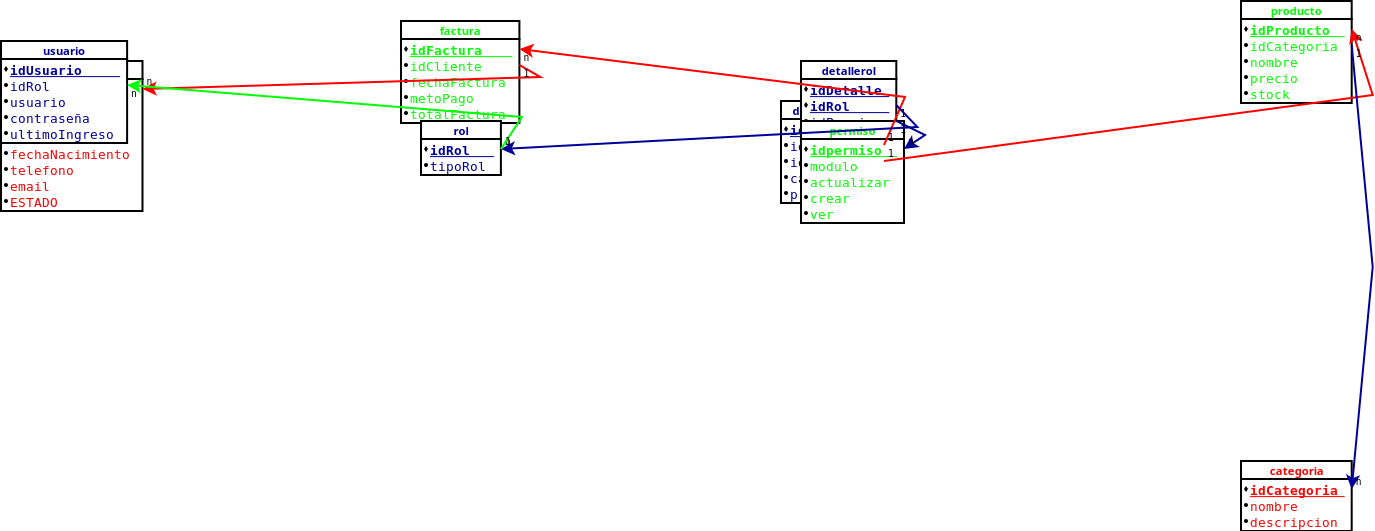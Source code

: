 <?xml version="1.0" encoding="UTF-8"?>
<dia:diagram xmlns:dia="http://www.lysator.liu.se/~alla/dia/">
   <dia:layer name="Background" visible="true" active="true">
      <dia:object type="Database - Table" version="0" id="1"><dia:attribute name="obj_pos">
                <dia:point val="74,25,3"/>
            </dia:attribute>
            <dia:attribute name="obj_bb">
                <dia:rectangle val="74,25,3;9.97,9.2"/>
            </dia:attribute>
            <dia:attribute name="meta">
                <dia:composite type="dict"/>
            </dia:attribute>
            <dia:attribute name="elem_corner">
                <dia:point val="74,25,3"/>
            </dia:attribute>
            <dia:attribute name="elem_width">
                <dia:real val="5.92"/>
            </dia:attribute>
            <dia:attribute name="elem_height">
                <dia:real val="3.5"/>
            </dia:attribute>
            <dia:attribute name="text_colour">
                <dia:color val="#FF0000"/>
            </dia:attribute>
            <dia:attribute name="line_colour">
                <dia:color val="#000000"/>
            </dia:attribute>
            <dia:attribute name="fill_colour">
                <dia:color val="#ffffff"/>
            </dia:attribute>
            <dia:attribute name="line_width">
                <dia:real val="0.1"/>
            </dia:attribute>
            <dia:attribute name="name">
                <dia:string>#categoria#</dia:string>
            </dia:attribute>
            <dia:attribute name="comment">
                <dia:string>##</dia:string>
            </dia:attribute>
            <dia:attribute name="visible_comment">
                <dia:boolean val="false"/>
            </dia:attribute>
            <dia:attribute name="tagging_comment">
                <dia:boolean val="false"/>
            </dia:attribute>
            <dia:attribute name="underline_primary_key">
                <dia:boolean val="true"/>
            </dia:attribute>
            <dia:attribute name="bold_primary_keys">
                <dia:boolean val="true"/>
            </dia:attribute>
            <dia:attribute name="normal_font">
                <dia:font family="monospace" style="0" name="Courier"/>
            </dia:attribute>
            <dia:attribute name="name_font">
                <dia:font family="sans" style="80" name="Helvetica-Bold"/>
            </dia:attribute>
            <dia:attribute name="comment_font">
                <dia:font family="sans" style="0" name="Helvetica"/>
            </dia:attribute>
            <dia:attribute name="normal_font_height">
                <dia:real val="0.8"/>
            </dia:attribute>
            <dia:attribute name="name_font_height">
                <dia:real val="0.7"/>
            </dia:attribute>
            <dia:attribute name="comment_font_height">
                <dia:real val="0.7"/>
            </dia:attribute>         <dia:attribute name="attributes"><dia:composite type="table_attribute">
                    <dia:attribute name="name">
                <dia:string>#idCategoria#</dia:string>
                </dia:attribute>
                <dia:attribute name="type">
                    <dia:string>##</dia:string>
                </dia:attribute>
                    <dia:attribute name="comment">
                <dia:string>##</dia:string>
                </dia:attribute><dia:attribute name="primary_key">
                    <dia:boolean val="true"/>
                </dia:attribute>
                <dia:attribute name="nullable">
                    <dia:boolean val="false"/>
                </dia:attribute>
                <dia:attribute name="unique">
                    <dia:boolean val="true"/>
                </dia:attribute>
                </dia:composite><dia:composite type="table_attribute">
                    <dia:attribute name="name">
                <dia:string>#nombre#</dia:string>
                </dia:attribute>
                <dia:attribute name="type">
                    <dia:string>##</dia:string>
                </dia:attribute>
                    <dia:attribute name="comment">
                <dia:string>##</dia:string>
                </dia:attribute><dia:attribute name="primary_key">
                    <dia:boolean val="false"/>
                </dia:attribute>
                <dia:attribute name="nullable">
                    <dia:boolean val="false"/>
                </dia:attribute>
                <dia:attribute name="unique">
                    <dia:boolean val="false"/>
                </dia:attribute>
                </dia:composite><dia:composite type="table_attribute">
                    <dia:attribute name="name">
                <dia:string>#descripcion#</dia:string>
                </dia:attribute>
                <dia:attribute name="type">
                    <dia:string>##</dia:string>
                </dia:attribute>
                    <dia:attribute name="comment">
                <dia:string>##</dia:string>
                </dia:attribute><dia:attribute name="primary_key">
                    <dia:boolean val="false"/>
                </dia:attribute>
                <dia:attribute name="nullable">
                    <dia:boolean val="false"/>
                </dia:attribute>
                <dia:attribute name="unique">
                    <dia:boolean val="false"/>
                </dia:attribute>
                </dia:composite></dia:attribute>
      </dia:object>
      <dia:object type="Database - Table" version="0" id="2"><dia:attribute name="obj_pos">
                <dia:point val="12,5,3,7"/>
            </dia:attribute>
            <dia:attribute name="obj_bb">
                <dia:rectangle val="12,5,3,7;9.97,9.2"/>
            </dia:attribute>
            <dia:attribute name="meta">
                <dia:composite type="dict"/>
            </dia:attribute>
            <dia:attribute name="elem_corner">
                <dia:point val="12,5,3,7"/>
            </dia:attribute>
            <dia:attribute name="elem_width">
                <dia:real val="5.92"/>
            </dia:attribute>
            <dia:attribute name="elem_height">
                <dia:real val="3.5"/>
            </dia:attribute>
            <dia:attribute name="text_colour">
                <dia:color val="#FF0000"/>
            </dia:attribute>
            <dia:attribute name="line_colour">
                <dia:color val="#000000"/>
            </dia:attribute>
            <dia:attribute name="fill_colour">
                <dia:color val="#ffffff"/>
            </dia:attribute>
            <dia:attribute name="line_width">
                <dia:real val="0.1"/>
            </dia:attribute>
            <dia:attribute name="name">
                <dia:string>#cliente#</dia:string>
            </dia:attribute>
            <dia:attribute name="comment">
                <dia:string>##</dia:string>
            </dia:attribute>
            <dia:attribute name="visible_comment">
                <dia:boolean val="false"/>
            </dia:attribute>
            <dia:attribute name="tagging_comment">
                <dia:boolean val="false"/>
            </dia:attribute>
            <dia:attribute name="underline_primary_key">
                <dia:boolean val="true"/>
            </dia:attribute>
            <dia:attribute name="bold_primary_keys">
                <dia:boolean val="true"/>
            </dia:attribute>
            <dia:attribute name="normal_font">
                <dia:font family="monospace" style="0" name="Courier"/>
            </dia:attribute>
            <dia:attribute name="name_font">
                <dia:font family="sans" style="80" name="Helvetica-Bold"/>
            </dia:attribute>
            <dia:attribute name="comment_font">
                <dia:font family="sans" style="0" name="Helvetica"/>
            </dia:attribute>
            <dia:attribute name="normal_font_height">
                <dia:real val="0.8"/>
            </dia:attribute>
            <dia:attribute name="name_font_height">
                <dia:real val="0.7"/>
            </dia:attribute>
            <dia:attribute name="comment_font_height">
                <dia:real val="0.7"/>
            </dia:attribute>         <dia:attribute name="attributes"><dia:composite type="table_attribute">
                    <dia:attribute name="name">
                <dia:string>#idCliente#</dia:string>
                </dia:attribute>
                <dia:attribute name="type">
                    <dia:string>##</dia:string>
                </dia:attribute>
                    <dia:attribute name="comment">
                <dia:string>##</dia:string>
                </dia:attribute><dia:attribute name="primary_key">
                    <dia:boolean val="false"/>
                </dia:attribute>
                <dia:attribute name="nullable">
                    <dia:boolean val="false"/>
                </dia:attribute>
                <dia:attribute name="unique">
                    <dia:boolean val="false"/>
                </dia:attribute>
                </dia:composite><dia:composite type="table_attribute">
                    <dia:attribute name="name">
                <dia:string>#nombres#</dia:string>
                </dia:attribute>
                <dia:attribute name="type">
                    <dia:string>##</dia:string>
                </dia:attribute>
                    <dia:attribute name="comment">
                <dia:string>##</dia:string>
                </dia:attribute><dia:attribute name="primary_key">
                    <dia:boolean val="false"/>
                </dia:attribute>
                <dia:attribute name="nullable">
                    <dia:boolean val="false"/>
                </dia:attribute>
                <dia:attribute name="unique">
                    <dia:boolean val="false"/>
                </dia:attribute>
                </dia:composite><dia:composite type="table_attribute">
                    <dia:attribute name="name">
                <dia:string>#apellidos#</dia:string>
                </dia:attribute>
                <dia:attribute name="type">
                    <dia:string>##</dia:string>
                </dia:attribute>
                    <dia:attribute name="comment">
                <dia:string>##</dia:string>
                </dia:attribute><dia:attribute name="primary_key">
                    <dia:boolean val="false"/>
                </dia:attribute>
                <dia:attribute name="nullable">
                    <dia:boolean val="false"/>
                </dia:attribute>
                <dia:attribute name="unique">
                    <dia:boolean val="false"/>
                </dia:attribute>
                </dia:composite><dia:composite type="table_attribute">
                    <dia:attribute name="name">
                <dia:string>#direccion#</dia:string>
                </dia:attribute>
                <dia:attribute name="type">
                    <dia:string>##</dia:string>
                </dia:attribute>
                    <dia:attribute name="comment">
                <dia:string>##</dia:string>
                </dia:attribute><dia:attribute name="primary_key">
                    <dia:boolean val="false"/>
                </dia:attribute>
                <dia:attribute name="nullable">
                    <dia:boolean val="false"/>
                </dia:attribute>
                <dia:attribute name="unique">
                    <dia:boolean val="false"/>
                </dia:attribute>
                </dia:composite><dia:composite type="table_attribute">
                    <dia:attribute name="name">
                <dia:string>#fechaNacimiento#</dia:string>
                </dia:attribute>
                <dia:attribute name="type">
                    <dia:string>##</dia:string>
                </dia:attribute>
                    <dia:attribute name="comment">
                <dia:string>##</dia:string>
                </dia:attribute><dia:attribute name="primary_key">
                    <dia:boolean val="false"/>
                </dia:attribute>
                <dia:attribute name="nullable">
                    <dia:boolean val="false"/>
                </dia:attribute>
                <dia:attribute name="unique">
                    <dia:boolean val="false"/>
                </dia:attribute>
                </dia:composite><dia:composite type="table_attribute">
                    <dia:attribute name="name">
                <dia:string>#telefono#</dia:string>
                </dia:attribute>
                <dia:attribute name="type">
                    <dia:string>##</dia:string>
                </dia:attribute>
                    <dia:attribute name="comment">
                <dia:string>##</dia:string>
                </dia:attribute><dia:attribute name="primary_key">
                    <dia:boolean val="false"/>
                </dia:attribute>
                <dia:attribute name="nullable">
                    <dia:boolean val="false"/>
                </dia:attribute>
                <dia:attribute name="unique">
                    <dia:boolean val="false"/>
                </dia:attribute>
                </dia:composite><dia:composite type="table_attribute">
                    <dia:attribute name="name">
                <dia:string>#email#</dia:string>
                </dia:attribute>
                <dia:attribute name="type">
                    <dia:string>##</dia:string>
                </dia:attribute>
                    <dia:attribute name="comment">
                <dia:string>##</dia:string>
                </dia:attribute><dia:attribute name="primary_key">
                    <dia:boolean val="false"/>
                </dia:attribute>
                <dia:attribute name="nullable">
                    <dia:boolean val="false"/>
                </dia:attribute>
                <dia:attribute name="unique">
                    <dia:boolean val="false"/>
                </dia:attribute>
                </dia:composite><dia:composite type="table_attribute">
                    <dia:attribute name="name">
                <dia:string>#ESTADO#</dia:string>
                </dia:attribute>
                <dia:attribute name="type">
                    <dia:string>##</dia:string>
                </dia:attribute>
                    <dia:attribute name="comment">
                <dia:string>##</dia:string>
                </dia:attribute><dia:attribute name="primary_key">
                    <dia:boolean val="false"/>
                </dia:attribute>
                <dia:attribute name="nullable">
                    <dia:boolean val="false"/>
                </dia:attribute>
                <dia:attribute name="unique">
                    <dia:boolean val="false"/>
                </dia:attribute>
                </dia:composite></dia:attribute>
      </dia:object>
      <dia:object type="Database - Table" version="0" id="3"><dia:attribute name="obj_pos">
                <dia:point val="51,7,4,2"/>
            </dia:attribute>
            <dia:attribute name="obj_bb">
                <dia:rectangle val="51,7,4,2;9.97,9.2"/>
            </dia:attribute>
            <dia:attribute name="meta">
                <dia:composite type="dict"/>
            </dia:attribute>
            <dia:attribute name="elem_corner">
                <dia:point val="51,7,4,2"/>
            </dia:attribute>
            <dia:attribute name="elem_width">
                <dia:real val="5.92"/>
            </dia:attribute>
            <dia:attribute name="elem_height">
                <dia:real val="3.5"/>
            </dia:attribute>
            <dia:attribute name="text_colour">
                <dia:color val="#000099"/>
            </dia:attribute>
            <dia:attribute name="line_colour">
                <dia:color val="#000000"/>
            </dia:attribute>
            <dia:attribute name="fill_colour">
                <dia:color val="#ffffff"/>
            </dia:attribute>
            <dia:attribute name="line_width">
                <dia:real val="0.1"/>
            </dia:attribute>
            <dia:attribute name="name">
                <dia:string>#detallefactura#</dia:string>
            </dia:attribute>
            <dia:attribute name="comment">
                <dia:string>##</dia:string>
            </dia:attribute>
            <dia:attribute name="visible_comment">
                <dia:boolean val="false"/>
            </dia:attribute>
            <dia:attribute name="tagging_comment">
                <dia:boolean val="false"/>
            </dia:attribute>
            <dia:attribute name="underline_primary_key">
                <dia:boolean val="true"/>
            </dia:attribute>
            <dia:attribute name="bold_primary_keys">
                <dia:boolean val="true"/>
            </dia:attribute>
            <dia:attribute name="normal_font">
                <dia:font family="monospace" style="0" name="Courier"/>
            </dia:attribute>
            <dia:attribute name="name_font">
                <dia:font family="sans" style="80" name="Helvetica-Bold"/>
            </dia:attribute>
            <dia:attribute name="comment_font">
                <dia:font family="sans" style="0" name="Helvetica"/>
            </dia:attribute>
            <dia:attribute name="normal_font_height">
                <dia:real val="0.8"/>
            </dia:attribute>
            <dia:attribute name="name_font_height">
                <dia:real val="0.7"/>
            </dia:attribute>
            <dia:attribute name="comment_font_height">
                <dia:real val="0.7"/>
            </dia:attribute>         <dia:attribute name="attributes"><dia:composite type="table_attribute">
                    <dia:attribute name="name">
                <dia:string>#idDetalle#</dia:string>
                </dia:attribute>
                <dia:attribute name="type">
                    <dia:string>##</dia:string>
                </dia:attribute>
                    <dia:attribute name="comment">
                <dia:string>##</dia:string>
                </dia:attribute><dia:attribute name="primary_key">
                    <dia:boolean val="true"/>
                </dia:attribute>
                <dia:attribute name="nullable">
                    <dia:boolean val="false"/>
                </dia:attribute>
                <dia:attribute name="unique">
                    <dia:boolean val="true"/>
                </dia:attribute>
                </dia:composite><dia:composite type="table_attribute">
                    <dia:attribute name="name">
                <dia:string>#idFactura#</dia:string>
                </dia:attribute>
                <dia:attribute name="type">
                    <dia:string>##</dia:string>
                </dia:attribute>
                    <dia:attribute name="comment">
                <dia:string>##</dia:string>
                </dia:attribute><dia:attribute name="primary_key">
                    <dia:boolean val="false"/>
                </dia:attribute>
                <dia:attribute name="nullable">
                    <dia:boolean val="false"/>
                </dia:attribute>
                <dia:attribute name="unique">
                    <dia:boolean val="false"/>
                </dia:attribute>
                </dia:composite><dia:composite type="table_attribute">
                    <dia:attribute name="name">
                <dia:string>#idProducto#</dia:string>
                </dia:attribute>
                <dia:attribute name="type">
                    <dia:string>##</dia:string>
                </dia:attribute>
                    <dia:attribute name="comment">
                <dia:string>##</dia:string>
                </dia:attribute><dia:attribute name="primary_key">
                    <dia:boolean val="false"/>
                </dia:attribute>
                <dia:attribute name="nullable">
                    <dia:boolean val="false"/>
                </dia:attribute>
                <dia:attribute name="unique">
                    <dia:boolean val="false"/>
                </dia:attribute>
                </dia:composite><dia:composite type="table_attribute">
                    <dia:attribute name="name">
                <dia:string>#cantidad#</dia:string>
                </dia:attribute>
                <dia:attribute name="type">
                    <dia:string>##</dia:string>
                </dia:attribute>
                    <dia:attribute name="comment">
                <dia:string>##</dia:string>
                </dia:attribute><dia:attribute name="primary_key">
                    <dia:boolean val="false"/>
                </dia:attribute>
                <dia:attribute name="nullable">
                    <dia:boolean val="false"/>
                </dia:attribute>
                <dia:attribute name="unique">
                    <dia:boolean val="false"/>
                </dia:attribute>
                </dia:composite><dia:composite type="table_attribute">
                    <dia:attribute name="name">
                <dia:string>#precio#</dia:string>
                </dia:attribute>
                <dia:attribute name="type">
                    <dia:string>##</dia:string>
                </dia:attribute>
                    <dia:attribute name="comment">
                <dia:string>##</dia:string>
                </dia:attribute><dia:attribute name="primary_key">
                    <dia:boolean val="false"/>
                </dia:attribute>
                <dia:attribute name="nullable">
                    <dia:boolean val="false"/>
                </dia:attribute>
                <dia:attribute name="unique">
                    <dia:boolean val="false"/>
                </dia:attribute>
                </dia:composite></dia:attribute>
      </dia:object>
      <dia:object type="Database - Table" version="0" id="4"><dia:attribute name="obj_pos">
                <dia:point val="52,5,37,1"/>
            </dia:attribute>
            <dia:attribute name="obj_bb">
                <dia:rectangle val="52,5,37,1;9.97,9.2"/>
            </dia:attribute>
            <dia:attribute name="meta">
                <dia:composite type="dict"/>
            </dia:attribute>
            <dia:attribute name="elem_corner">
                <dia:point val="52,5,37,1"/>
            </dia:attribute>
            <dia:attribute name="elem_width">
                <dia:real val="5.92"/>
            </dia:attribute>
            <dia:attribute name="elem_height">
                <dia:real val="3.5"/>
            </dia:attribute>
            <dia:attribute name="text_colour">
                <dia:color val="#000099"/>
            </dia:attribute>
            <dia:attribute name="line_colour">
                <dia:color val="#000000"/>
            </dia:attribute>
            <dia:attribute name="fill_colour">
                <dia:color val="#ffffff"/>
            </dia:attribute>
            <dia:attribute name="line_width">
                <dia:real val="0.1"/>
            </dia:attribute>
            <dia:attribute name="name">
                <dia:string>#detallerol#</dia:string>
            </dia:attribute>
            <dia:attribute name="comment">
                <dia:string>##</dia:string>
            </dia:attribute>
            <dia:attribute name="visible_comment">
                <dia:boolean val="false"/>
            </dia:attribute>
            <dia:attribute name="tagging_comment">
                <dia:boolean val="false"/>
            </dia:attribute>
            <dia:attribute name="underline_primary_key">
                <dia:boolean val="true"/>
            </dia:attribute>
            <dia:attribute name="bold_primary_keys">
                <dia:boolean val="true"/>
            </dia:attribute>
            <dia:attribute name="normal_font">
                <dia:font family="monospace" style="0" name="Courier"/>
            </dia:attribute>
            <dia:attribute name="name_font">
                <dia:font family="sans" style="80" name="Helvetica-Bold"/>
            </dia:attribute>
            <dia:attribute name="comment_font">
                <dia:font family="sans" style="0" name="Helvetica"/>
            </dia:attribute>
            <dia:attribute name="normal_font_height">
                <dia:real val="0.8"/>
            </dia:attribute>
            <dia:attribute name="name_font_height">
                <dia:real val="0.7"/>
            </dia:attribute>
            <dia:attribute name="comment_font_height">
                <dia:real val="0.7"/>
            </dia:attribute>         <dia:attribute name="attributes"><dia:composite type="table_attribute">
                    <dia:attribute name="name">
                <dia:string>#idDetalle#</dia:string>
                </dia:attribute>
                <dia:attribute name="type">
                    <dia:string>##</dia:string>
                </dia:attribute>
                    <dia:attribute name="comment">
                <dia:string>##</dia:string>
                </dia:attribute><dia:attribute name="primary_key">
                    <dia:boolean val="true"/>
                </dia:attribute>
                <dia:attribute name="nullable">
                    <dia:boolean val="false"/>
                </dia:attribute>
                <dia:attribute name="unique">
                    <dia:boolean val="true"/>
                </dia:attribute>
                </dia:composite><dia:composite type="table_attribute">
                    <dia:attribute name="name">
                <dia:string>#idRol#</dia:string>
                </dia:attribute>
                <dia:attribute name="type">
                    <dia:string>##</dia:string>
                </dia:attribute>
                    <dia:attribute name="comment">
                <dia:string>##</dia:string>
                </dia:attribute><dia:attribute name="primary_key">
                    <dia:boolean val="true"/>
                </dia:attribute>
                <dia:attribute name="nullable">
                    <dia:boolean val="false"/>
                </dia:attribute>
                <dia:attribute name="unique">
                    <dia:boolean val="true"/>
                </dia:attribute>
                </dia:composite><dia:composite type="table_attribute">
                    <dia:attribute name="name">
                <dia:string>#idPermiso#</dia:string>
                </dia:attribute>
                <dia:attribute name="type">
                    <dia:string>##</dia:string>
                </dia:attribute>
                    <dia:attribute name="comment">
                <dia:string>##</dia:string>
                </dia:attribute><dia:attribute name="primary_key">
                    <dia:boolean val="false"/>
                </dia:attribute>
                <dia:attribute name="nullable">
                    <dia:boolean val="false"/>
                </dia:attribute>
                <dia:attribute name="unique">
                    <dia:boolean val="false"/>
                </dia:attribute>
                </dia:composite></dia:attribute>
      </dia:object>
      <dia:object type="Database - Table" version="0" id="5"><dia:attribute name="obj_pos">
                <dia:point val="32,3,4,1"/>
            </dia:attribute>
            <dia:attribute name="obj_bb">
                <dia:rectangle val="32,3,4,1;9.97,9.2"/>
            </dia:attribute>
            <dia:attribute name="meta">
                <dia:composite type="dict"/>
            </dia:attribute>
            <dia:attribute name="elem_corner">
                <dia:point val="32,3,4,1"/>
            </dia:attribute>
            <dia:attribute name="elem_width">
                <dia:real val="5.92"/>
            </dia:attribute>
            <dia:attribute name="elem_height">
                <dia:real val="3.5"/>
            </dia:attribute>
            <dia:attribute name="text_colour">
                <dia:color val="#00FF00"/>
            </dia:attribute>
            <dia:attribute name="line_colour">
                <dia:color val="#000000"/>
            </dia:attribute>
            <dia:attribute name="fill_colour">
                <dia:color val="#ffffff"/>
            </dia:attribute>
            <dia:attribute name="line_width">
                <dia:real val="0.1"/>
            </dia:attribute>
            <dia:attribute name="name">
                <dia:string>#factura#</dia:string>
            </dia:attribute>
            <dia:attribute name="comment">
                <dia:string>##</dia:string>
            </dia:attribute>
            <dia:attribute name="visible_comment">
                <dia:boolean val="false"/>
            </dia:attribute>
            <dia:attribute name="tagging_comment">
                <dia:boolean val="false"/>
            </dia:attribute>
            <dia:attribute name="underline_primary_key">
                <dia:boolean val="true"/>
            </dia:attribute>
            <dia:attribute name="bold_primary_keys">
                <dia:boolean val="true"/>
            </dia:attribute>
            <dia:attribute name="normal_font">
                <dia:font family="monospace" style="0" name="Courier"/>
            </dia:attribute>
            <dia:attribute name="name_font">
                <dia:font family="sans" style="80" name="Helvetica-Bold"/>
            </dia:attribute>
            <dia:attribute name="comment_font">
                <dia:font family="sans" style="0" name="Helvetica"/>
            </dia:attribute>
            <dia:attribute name="normal_font_height">
                <dia:real val="0.8"/>
            </dia:attribute>
            <dia:attribute name="name_font_height">
                <dia:real val="0.7"/>
            </dia:attribute>
            <dia:attribute name="comment_font_height">
                <dia:real val="0.7"/>
            </dia:attribute>         <dia:attribute name="attributes"><dia:composite type="table_attribute">
                    <dia:attribute name="name">
                <dia:string>#idFactura#</dia:string>
                </dia:attribute>
                <dia:attribute name="type">
                    <dia:string>##</dia:string>
                </dia:attribute>
                    <dia:attribute name="comment">
                <dia:string>##</dia:string>
                </dia:attribute><dia:attribute name="primary_key">
                    <dia:boolean val="true"/>
                </dia:attribute>
                <dia:attribute name="nullable">
                    <dia:boolean val="false"/>
                </dia:attribute>
                <dia:attribute name="unique">
                    <dia:boolean val="true"/>
                </dia:attribute>
                </dia:composite><dia:composite type="table_attribute">
                    <dia:attribute name="name">
                <dia:string>#idCliente#</dia:string>
                </dia:attribute>
                <dia:attribute name="type">
                    <dia:string>##</dia:string>
                </dia:attribute>
                    <dia:attribute name="comment">
                <dia:string>##</dia:string>
                </dia:attribute><dia:attribute name="primary_key">
                    <dia:boolean val="false"/>
                </dia:attribute>
                <dia:attribute name="nullable">
                    <dia:boolean val="false"/>
                </dia:attribute>
                <dia:attribute name="unique">
                    <dia:boolean val="false"/>
                </dia:attribute>
                </dia:composite><dia:composite type="table_attribute">
                    <dia:attribute name="name">
                <dia:string>#fechaFactura#</dia:string>
                </dia:attribute>
                <dia:attribute name="type">
                    <dia:string>##</dia:string>
                </dia:attribute>
                    <dia:attribute name="comment">
                <dia:string>##</dia:string>
                </dia:attribute><dia:attribute name="primary_key">
                    <dia:boolean val="false"/>
                </dia:attribute>
                <dia:attribute name="nullable">
                    <dia:boolean val="false"/>
                </dia:attribute>
                <dia:attribute name="unique">
                    <dia:boolean val="false"/>
                </dia:attribute>
                </dia:composite><dia:composite type="table_attribute">
                    <dia:attribute name="name">
                <dia:string>#metoPago#</dia:string>
                </dia:attribute>
                <dia:attribute name="type">
                    <dia:string>##</dia:string>
                </dia:attribute>
                    <dia:attribute name="comment">
                <dia:string>##</dia:string>
                </dia:attribute><dia:attribute name="primary_key">
                    <dia:boolean val="false"/>
                </dia:attribute>
                <dia:attribute name="nullable">
                    <dia:boolean val="false"/>
                </dia:attribute>
                <dia:attribute name="unique">
                    <dia:boolean val="false"/>
                </dia:attribute>
                </dia:composite><dia:composite type="table_attribute">
                    <dia:attribute name="name">
                <dia:string>#totalFactura#</dia:string>
                </dia:attribute>
                <dia:attribute name="type">
                    <dia:string>##</dia:string>
                </dia:attribute>
                    <dia:attribute name="comment">
                <dia:string>##</dia:string>
                </dia:attribute><dia:attribute name="primary_key">
                    <dia:boolean val="false"/>
                </dia:attribute>
                <dia:attribute name="nullable">
                    <dia:boolean val="false"/>
                </dia:attribute>
                <dia:attribute name="unique">
                    <dia:boolean val="false"/>
                </dia:attribute>
                </dia:composite></dia:attribute>
      </dia:object>
      <dia:object type="Database - Table" version="0" id="6"><dia:attribute name="obj_pos">
                <dia:point val="52,8,51,2"/>
            </dia:attribute>
            <dia:attribute name="obj_bb">
                <dia:rectangle val="52,8,51,2;9.97,9.2"/>
            </dia:attribute>
            <dia:attribute name="meta">
                <dia:composite type="dict"/>
            </dia:attribute>
            <dia:attribute name="elem_corner">
                <dia:point val="52,8,51,2"/>
            </dia:attribute>
            <dia:attribute name="elem_width">
                <dia:real val="5.92"/>
            </dia:attribute>
            <dia:attribute name="elem_height">
                <dia:real val="3.5"/>
            </dia:attribute>
            <dia:attribute name="text_colour">
                <dia:color val="#00FF00"/>
            </dia:attribute>
            <dia:attribute name="line_colour">
                <dia:color val="#000000"/>
            </dia:attribute>
            <dia:attribute name="fill_colour">
                <dia:color val="#ffffff"/>
            </dia:attribute>
            <dia:attribute name="line_width">
                <dia:real val="0.1"/>
            </dia:attribute>
            <dia:attribute name="name">
                <dia:string>#permiso#</dia:string>
            </dia:attribute>
            <dia:attribute name="comment">
                <dia:string>##</dia:string>
            </dia:attribute>
            <dia:attribute name="visible_comment">
                <dia:boolean val="false"/>
            </dia:attribute>
            <dia:attribute name="tagging_comment">
                <dia:boolean val="false"/>
            </dia:attribute>
            <dia:attribute name="underline_primary_key">
                <dia:boolean val="true"/>
            </dia:attribute>
            <dia:attribute name="bold_primary_keys">
                <dia:boolean val="true"/>
            </dia:attribute>
            <dia:attribute name="normal_font">
                <dia:font family="monospace" style="0" name="Courier"/>
            </dia:attribute>
            <dia:attribute name="name_font">
                <dia:font family="sans" style="80" name="Helvetica-Bold"/>
            </dia:attribute>
            <dia:attribute name="comment_font">
                <dia:font family="sans" style="0" name="Helvetica"/>
            </dia:attribute>
            <dia:attribute name="normal_font_height">
                <dia:real val="0.8"/>
            </dia:attribute>
            <dia:attribute name="name_font_height">
                <dia:real val="0.7"/>
            </dia:attribute>
            <dia:attribute name="comment_font_height">
                <dia:real val="0.7"/>
            </dia:attribute>         <dia:attribute name="attributes"><dia:composite type="table_attribute">
                    <dia:attribute name="name">
                <dia:string>#idpermiso#</dia:string>
                </dia:attribute>
                <dia:attribute name="type">
                    <dia:string>##</dia:string>
                </dia:attribute>
                    <dia:attribute name="comment">
                <dia:string>##</dia:string>
                </dia:attribute><dia:attribute name="primary_key">
                    <dia:boolean val="true"/>
                </dia:attribute>
                <dia:attribute name="nullable">
                    <dia:boolean val="false"/>
                </dia:attribute>
                <dia:attribute name="unique">
                    <dia:boolean val="true"/>
                </dia:attribute>
                </dia:composite><dia:composite type="table_attribute">
                    <dia:attribute name="name">
                <dia:string>#modulo#</dia:string>
                </dia:attribute>
                <dia:attribute name="type">
                    <dia:string>##</dia:string>
                </dia:attribute>
                    <dia:attribute name="comment">
                <dia:string>##</dia:string>
                </dia:attribute><dia:attribute name="primary_key">
                    <dia:boolean val="false"/>
                </dia:attribute>
                <dia:attribute name="nullable">
                    <dia:boolean val="false"/>
                </dia:attribute>
                <dia:attribute name="unique">
                    <dia:boolean val="false"/>
                </dia:attribute>
                </dia:composite><dia:composite type="table_attribute">
                    <dia:attribute name="name">
                <dia:string>#actualizar#</dia:string>
                </dia:attribute>
                <dia:attribute name="type">
                    <dia:string>##</dia:string>
                </dia:attribute>
                    <dia:attribute name="comment">
                <dia:string>##</dia:string>
                </dia:attribute><dia:attribute name="primary_key">
                    <dia:boolean val="false"/>
                </dia:attribute>
                <dia:attribute name="nullable">
                    <dia:boolean val="false"/>
                </dia:attribute>
                <dia:attribute name="unique">
                    <dia:boolean val="false"/>
                </dia:attribute>
                </dia:composite><dia:composite type="table_attribute">
                    <dia:attribute name="name">
                <dia:string>#crear#</dia:string>
                </dia:attribute>
                <dia:attribute name="type">
                    <dia:string>##</dia:string>
                </dia:attribute>
                    <dia:attribute name="comment">
                <dia:string>##</dia:string>
                </dia:attribute><dia:attribute name="primary_key">
                    <dia:boolean val="false"/>
                </dia:attribute>
                <dia:attribute name="nullable">
                    <dia:boolean val="false"/>
                </dia:attribute>
                <dia:attribute name="unique">
                    <dia:boolean val="false"/>
                </dia:attribute>
                </dia:composite><dia:composite type="table_attribute">
                    <dia:attribute name="name">
                <dia:string>#ver#</dia:string>
                </dia:attribute>
                <dia:attribute name="type">
                    <dia:string>##</dia:string>
                </dia:attribute>
                    <dia:attribute name="comment">
                <dia:string>##</dia:string>
                </dia:attribute><dia:attribute name="primary_key">
                    <dia:boolean val="false"/>
                </dia:attribute>
                <dia:attribute name="nullable">
                    <dia:boolean val="false"/>
                </dia:attribute>
                <dia:attribute name="unique">
                    <dia:boolean val="false"/>
                </dia:attribute>
                </dia:composite></dia:attribute>
      </dia:object>
      <dia:object type="Database - Table" version="0" id="7"><dia:attribute name="obj_pos">
                <dia:point val="74,2,4,3"/>
            </dia:attribute>
            <dia:attribute name="obj_bb">
                <dia:rectangle val="74,2,4,3;9.97,9.2"/>
            </dia:attribute>
            <dia:attribute name="meta">
                <dia:composite type="dict"/>
            </dia:attribute>
            <dia:attribute name="elem_corner">
                <dia:point val="74,2,4,3"/>
            </dia:attribute>
            <dia:attribute name="elem_width">
                <dia:real val="5.92"/>
            </dia:attribute>
            <dia:attribute name="elem_height">
                <dia:real val="3.5"/>
            </dia:attribute>
            <dia:attribute name="text_colour">
                <dia:color val="#00FF00"/>
            </dia:attribute>
            <dia:attribute name="line_colour">
                <dia:color val="#000000"/>
            </dia:attribute>
            <dia:attribute name="fill_colour">
                <dia:color val="#ffffff"/>
            </dia:attribute>
            <dia:attribute name="line_width">
                <dia:real val="0.1"/>
            </dia:attribute>
            <dia:attribute name="name">
                <dia:string>#producto#</dia:string>
            </dia:attribute>
            <dia:attribute name="comment">
                <dia:string>##</dia:string>
            </dia:attribute>
            <dia:attribute name="visible_comment">
                <dia:boolean val="false"/>
            </dia:attribute>
            <dia:attribute name="tagging_comment">
                <dia:boolean val="false"/>
            </dia:attribute>
            <dia:attribute name="underline_primary_key">
                <dia:boolean val="true"/>
            </dia:attribute>
            <dia:attribute name="bold_primary_keys">
                <dia:boolean val="true"/>
            </dia:attribute>
            <dia:attribute name="normal_font">
                <dia:font family="monospace" style="0" name="Courier"/>
            </dia:attribute>
            <dia:attribute name="name_font">
                <dia:font family="sans" style="80" name="Helvetica-Bold"/>
            </dia:attribute>
            <dia:attribute name="comment_font">
                <dia:font family="sans" style="0" name="Helvetica"/>
            </dia:attribute>
            <dia:attribute name="normal_font_height">
                <dia:real val="0.8"/>
            </dia:attribute>
            <dia:attribute name="name_font_height">
                <dia:real val="0.7"/>
            </dia:attribute>
            <dia:attribute name="comment_font_height">
                <dia:real val="0.7"/>
            </dia:attribute>         <dia:attribute name="attributes"><dia:composite type="table_attribute">
                    <dia:attribute name="name">
                <dia:string>#idProducto#</dia:string>
                </dia:attribute>
                <dia:attribute name="type">
                    <dia:string>##</dia:string>
                </dia:attribute>
                    <dia:attribute name="comment">
                <dia:string>##</dia:string>
                </dia:attribute><dia:attribute name="primary_key">
                    <dia:boolean val="true"/>
                </dia:attribute>
                <dia:attribute name="nullable">
                    <dia:boolean val="false"/>
                </dia:attribute>
                <dia:attribute name="unique">
                    <dia:boolean val="true"/>
                </dia:attribute>
                </dia:composite><dia:composite type="table_attribute">
                    <dia:attribute name="name">
                <dia:string>#idCategoria#</dia:string>
                </dia:attribute>
                <dia:attribute name="type">
                    <dia:string>##</dia:string>
                </dia:attribute>
                    <dia:attribute name="comment">
                <dia:string>##</dia:string>
                </dia:attribute><dia:attribute name="primary_key">
                    <dia:boolean val="false"/>
                </dia:attribute>
                <dia:attribute name="nullable">
                    <dia:boolean val="false"/>
                </dia:attribute>
                <dia:attribute name="unique">
                    <dia:boolean val="false"/>
                </dia:attribute>
                </dia:composite><dia:composite type="table_attribute">
                    <dia:attribute name="name">
                <dia:string>#nombre#</dia:string>
                </dia:attribute>
                <dia:attribute name="type">
                    <dia:string>##</dia:string>
                </dia:attribute>
                    <dia:attribute name="comment">
                <dia:string>##</dia:string>
                </dia:attribute><dia:attribute name="primary_key">
                    <dia:boolean val="false"/>
                </dia:attribute>
                <dia:attribute name="nullable">
                    <dia:boolean val="false"/>
                </dia:attribute>
                <dia:attribute name="unique">
                    <dia:boolean val="false"/>
                </dia:attribute>
                </dia:composite><dia:composite type="table_attribute">
                    <dia:attribute name="name">
                <dia:string>#precio#</dia:string>
                </dia:attribute>
                <dia:attribute name="type">
                    <dia:string>##</dia:string>
                </dia:attribute>
                    <dia:attribute name="comment">
                <dia:string>##</dia:string>
                </dia:attribute><dia:attribute name="primary_key">
                    <dia:boolean val="false"/>
                </dia:attribute>
                <dia:attribute name="nullable">
                    <dia:boolean val="false"/>
                </dia:attribute>
                <dia:attribute name="unique">
                    <dia:boolean val="false"/>
                </dia:attribute>
                </dia:composite><dia:composite type="table_attribute">
                    <dia:attribute name="name">
                <dia:string>#stock#</dia:string>
                </dia:attribute>
                <dia:attribute name="type">
                    <dia:string>##</dia:string>
                </dia:attribute>
                    <dia:attribute name="comment">
                <dia:string>##</dia:string>
                </dia:attribute><dia:attribute name="primary_key">
                    <dia:boolean val="false"/>
                </dia:attribute>
                <dia:attribute name="nullable">
                    <dia:boolean val="false"/>
                </dia:attribute>
                <dia:attribute name="unique">
                    <dia:boolean val="false"/>
                </dia:attribute>
                </dia:composite></dia:attribute>
      </dia:object>
      <dia:object type="Database - Table" version="0" id="8"><dia:attribute name="obj_pos">
                <dia:point val="33,8,37,2"/>
            </dia:attribute>
            <dia:attribute name="obj_bb">
                <dia:rectangle val="33,8,37,2;9.97,9.2"/>
            </dia:attribute>
            <dia:attribute name="meta">
                <dia:composite type="dict"/>
            </dia:attribute>
            <dia:attribute name="elem_corner">
                <dia:point val="33,8,37,2"/>
            </dia:attribute>
            <dia:attribute name="elem_width">
                <dia:real val="5.92"/>
            </dia:attribute>
            <dia:attribute name="elem_height">
                <dia:real val="3.5"/>
            </dia:attribute>
            <dia:attribute name="text_colour">
                <dia:color val="#000099"/>
            </dia:attribute>
            <dia:attribute name="line_colour">
                <dia:color val="#000000"/>
            </dia:attribute>
            <dia:attribute name="fill_colour">
                <dia:color val="#ffffff"/>
            </dia:attribute>
            <dia:attribute name="line_width">
                <dia:real val="0.1"/>
            </dia:attribute>
            <dia:attribute name="name">
                <dia:string>#rol#</dia:string>
            </dia:attribute>
            <dia:attribute name="comment">
                <dia:string>##</dia:string>
            </dia:attribute>
            <dia:attribute name="visible_comment">
                <dia:boolean val="false"/>
            </dia:attribute>
            <dia:attribute name="tagging_comment">
                <dia:boolean val="false"/>
            </dia:attribute>
            <dia:attribute name="underline_primary_key">
                <dia:boolean val="true"/>
            </dia:attribute>
            <dia:attribute name="bold_primary_keys">
                <dia:boolean val="true"/>
            </dia:attribute>
            <dia:attribute name="normal_font">
                <dia:font family="monospace" style="0" name="Courier"/>
            </dia:attribute>
            <dia:attribute name="name_font">
                <dia:font family="sans" style="80" name="Helvetica-Bold"/>
            </dia:attribute>
            <dia:attribute name="comment_font">
                <dia:font family="sans" style="0" name="Helvetica"/>
            </dia:attribute>
            <dia:attribute name="normal_font_height">
                <dia:real val="0.8"/>
            </dia:attribute>
            <dia:attribute name="name_font_height">
                <dia:real val="0.7"/>
            </dia:attribute>
            <dia:attribute name="comment_font_height">
                <dia:real val="0.7"/>
            </dia:attribute>         <dia:attribute name="attributes"><dia:composite type="table_attribute">
                    <dia:attribute name="name">
                <dia:string>#idRol#</dia:string>
                </dia:attribute>
                <dia:attribute name="type">
                    <dia:string>##</dia:string>
                </dia:attribute>
                    <dia:attribute name="comment">
                <dia:string>##</dia:string>
                </dia:attribute><dia:attribute name="primary_key">
                    <dia:boolean val="true"/>
                </dia:attribute>
                <dia:attribute name="nullable">
                    <dia:boolean val="false"/>
                </dia:attribute>
                <dia:attribute name="unique">
                    <dia:boolean val="true"/>
                </dia:attribute>
                </dia:composite><dia:composite type="table_attribute">
                    <dia:attribute name="name">
                <dia:string>#tipoRol#</dia:string>
                </dia:attribute>
                <dia:attribute name="type">
                    <dia:string>##</dia:string>
                </dia:attribute>
                    <dia:attribute name="comment">
                <dia:string>##</dia:string>
                </dia:attribute><dia:attribute name="primary_key">
                    <dia:boolean val="false"/>
                </dia:attribute>
                <dia:attribute name="nullable">
                    <dia:boolean val="false"/>
                </dia:attribute>
                <dia:attribute name="unique">
                    <dia:boolean val="false"/>
                </dia:attribute>
                </dia:composite></dia:attribute>
      </dia:object>
      <dia:object type="Database - Table" version="0" id="9"><dia:attribute name="obj_pos">
                <dia:point val="12,4,36,7"/>
            </dia:attribute>
            <dia:attribute name="obj_bb">
                <dia:rectangle val="12,4,36,7;9.97,9.2"/>
            </dia:attribute>
            <dia:attribute name="meta">
                <dia:composite type="dict"/>
            </dia:attribute>
            <dia:attribute name="elem_corner">
                <dia:point val="12,4,36,7"/>
            </dia:attribute>
            <dia:attribute name="elem_width">
                <dia:real val="5.92"/>
            </dia:attribute>
            <dia:attribute name="elem_height">
                <dia:real val="3.5"/>
            </dia:attribute>
            <dia:attribute name="text_colour">
                <dia:color val="#000099"/>
            </dia:attribute>
            <dia:attribute name="line_colour">
                <dia:color val="#000000"/>
            </dia:attribute>
            <dia:attribute name="fill_colour">
                <dia:color val="#ffffff"/>
            </dia:attribute>
            <dia:attribute name="line_width">
                <dia:real val="0.1"/>
            </dia:attribute>
            <dia:attribute name="name">
                <dia:string>#usuario#</dia:string>
            </dia:attribute>
            <dia:attribute name="comment">
                <dia:string>##</dia:string>
            </dia:attribute>
            <dia:attribute name="visible_comment">
                <dia:boolean val="false"/>
            </dia:attribute>
            <dia:attribute name="tagging_comment">
                <dia:boolean val="false"/>
            </dia:attribute>
            <dia:attribute name="underline_primary_key">
                <dia:boolean val="true"/>
            </dia:attribute>
            <dia:attribute name="bold_primary_keys">
                <dia:boolean val="true"/>
            </dia:attribute>
            <dia:attribute name="normal_font">
                <dia:font family="monospace" style="0" name="Courier"/>
            </dia:attribute>
            <dia:attribute name="name_font">
                <dia:font family="sans" style="80" name="Helvetica-Bold"/>
            </dia:attribute>
            <dia:attribute name="comment_font">
                <dia:font family="sans" style="0" name="Helvetica"/>
            </dia:attribute>
            <dia:attribute name="normal_font_height">
                <dia:real val="0.8"/>
            </dia:attribute>
            <dia:attribute name="name_font_height">
                <dia:real val="0.7"/>
            </dia:attribute>
            <dia:attribute name="comment_font_height">
                <dia:real val="0.7"/>
            </dia:attribute>         <dia:attribute name="attributes"><dia:composite type="table_attribute">
                    <dia:attribute name="name">
                <dia:string>#idUsuario#</dia:string>
                </dia:attribute>
                <dia:attribute name="type">
                    <dia:string>##</dia:string>
                </dia:attribute>
                    <dia:attribute name="comment">
                <dia:string>##</dia:string>
                </dia:attribute><dia:attribute name="primary_key">
                    <dia:boolean val="true"/>
                </dia:attribute>
                <dia:attribute name="nullable">
                    <dia:boolean val="false"/>
                </dia:attribute>
                <dia:attribute name="unique">
                    <dia:boolean val="true"/>
                </dia:attribute>
                </dia:composite><dia:composite type="table_attribute">
                    <dia:attribute name="name">
                <dia:string>#idRol#</dia:string>
                </dia:attribute>
                <dia:attribute name="type">
                    <dia:string>##</dia:string>
                </dia:attribute>
                    <dia:attribute name="comment">
                <dia:string>##</dia:string>
                </dia:attribute><dia:attribute name="primary_key">
                    <dia:boolean val="false"/>
                </dia:attribute>
                <dia:attribute name="nullable">
                    <dia:boolean val="false"/>
                </dia:attribute>
                <dia:attribute name="unique">
                    <dia:boolean val="false"/>
                </dia:attribute>
                </dia:composite><dia:composite type="table_attribute">
                    <dia:attribute name="name">
                <dia:string>#usuario#</dia:string>
                </dia:attribute>
                <dia:attribute name="type">
                    <dia:string>##</dia:string>
                </dia:attribute>
                    <dia:attribute name="comment">
                <dia:string>##</dia:string>
                </dia:attribute><dia:attribute name="primary_key">
                    <dia:boolean val="false"/>
                </dia:attribute>
                <dia:attribute name="nullable">
                    <dia:boolean val="false"/>
                </dia:attribute>
                <dia:attribute name="unique">
                    <dia:boolean val="false"/>
                </dia:attribute>
                </dia:composite><dia:composite type="table_attribute">
                    <dia:attribute name="name">
                <dia:string>#contraseña#</dia:string>
                </dia:attribute>
                <dia:attribute name="type">
                    <dia:string>##</dia:string>
                </dia:attribute>
                    <dia:attribute name="comment">
                <dia:string>##</dia:string>
                </dia:attribute><dia:attribute name="primary_key">
                    <dia:boolean val="false"/>
                </dia:attribute>
                <dia:attribute name="nullable">
                    <dia:boolean val="false"/>
                </dia:attribute>
                <dia:attribute name="unique">
                    <dia:boolean val="false"/>
                </dia:attribute>
                </dia:composite><dia:composite type="table_attribute">
                    <dia:attribute name="name">
                <dia:string>#ultimoIngreso#</dia:string>
                </dia:attribute>
                <dia:attribute name="type">
                    <dia:string>##</dia:string>
                </dia:attribute>
                    <dia:attribute name="comment">
                <dia:string>##</dia:string>
                </dia:attribute><dia:attribute name="primary_key">
                    <dia:boolean val="false"/>
                </dia:attribute>
                <dia:attribute name="nullable">
                    <dia:boolean val="false"/>
                </dia:attribute>
                <dia:attribute name="unique">
                    <dia:boolean val="false"/>
                </dia:attribute>
                </dia:composite></dia:attribute>
      </dia:object>
<dia:object type="Database - Reference" version="0" id="10">
            <dia:attribute name="obj_pos">
                <dia:point val="3.27,18.92"/>
            </dia:attribute>
            <dia:attribute name="obj_bb">
                <dia:rectangle val="2.27,8.717;17.768,18.92"/>
            </dia:attribute>
            <dia:attribute name="meta">
                <dia:composite type="dict"/>
            </dia:attribute>
            <dia:attribute name="orth_points">
                <dia:point val="3.27,18.92"/>
                <dia:point val="2.27,18.92"/>
                <dia:point val="2.27,14.129"/>
                <dia:point val="17.768,14.129"/>
                <dia:point val="17.768,9.338"/>
                <dia:point val="16.768,9.338"/>
            </dia:attribute>
            <dia:attribute name="orth_orient">
                <dia:enum val="0"/>
                <dia:enum val="1"/>
                <dia:enum val="0"/>
                <dia:enum val="1"/>
                <dia:enum val="0"/>
            </dia:attribute>
            <dia:attribute name="orth_autoroute">
                <dia:boolean val="true"/>
            </dia:attribute>
            <dia:attribute name="text_colour">
                <dia:color val="#000000"/>
            </dia:attribute>
            <dia:attribute name="line_colour">
                <dia:color val="#FF0000"/>
            </dia:attribute>
            <dia:attribute name="line_width">
                <dia:real val="0.1"/>
            </dia:attribute>
            <dia:attribute name="line_style">
                <dia:enum val="0"/>
                <dia:real val="1"/>
            </dia:attribute>
            <dia:attribute name="corner_radius">
                <dia:real val="0"/>
            </dia:attribute>
            <dia:attribute name="end_arrow">
                <dia:enum val="22"/>
            </dia:attribute>
            <dia:attribute name="end_arrow_length">
                <dia:real val="0.5"/>
            </dia:attribute>
            <dia:attribute name="end_arrow_width">
                <dia:real val="0.5"/>
            </dia:attribute>
            <dia:attribute name="start_point_desc">
                <dia:string>#1#</dia:string>
            </dia:attribute>
            <dia:attribute name="end_point_desc">
                <dia:string>#n#</dia:string>
            </dia:attribute>
            <dia:attribute name="normal_font">
                <dia:font family="monospace" style="0" name="Courier"/>
            </dia:attribute>
            <dia:attribute name="normal_font_height">
                <dia:real val="0.6"/>
            </dia:attribute>
            <dia:connections>
                <dia:connection handle="0" to="3" connection="15"/>
                <dia:connection handle="1" to="5" connection="13"/>
            </dia:connections>
            </dia:object><dia:object type="Database - Reference" version="0" id="11">
            <dia:attribute name="obj_pos">
                <dia:point val="3.27,18.92"/>
            </dia:attribute>
            <dia:attribute name="obj_bb">
                <dia:rectangle val="2.27,8.717;17.768,18.92"/>
            </dia:attribute>
            <dia:attribute name="meta">
                <dia:composite type="dict"/>
            </dia:attribute>
            <dia:attribute name="orth_points">
                <dia:point val="3.27,18.92"/>
                <dia:point val="2.27,18.92"/>
                <dia:point val="2.27,14.129"/>
                <dia:point val="17.768,14.129"/>
                <dia:point val="17.768,9.338"/>
                <dia:point val="16.768,9.338"/>
            </dia:attribute>
            <dia:attribute name="orth_orient">
                <dia:enum val="0"/>
                <dia:enum val="1"/>
                <dia:enum val="0"/>
                <dia:enum val="1"/>
                <dia:enum val="0"/>
            </dia:attribute>
            <dia:attribute name="orth_autoroute">
                <dia:boolean val="true"/>
            </dia:attribute>
            <dia:attribute name="text_colour">
                <dia:color val="#000000"/>
            </dia:attribute>
            <dia:attribute name="line_colour">
                <dia:color val="#FF0000"/>
            </dia:attribute>
            <dia:attribute name="line_width">
                <dia:real val="0.1"/>
            </dia:attribute>
            <dia:attribute name="line_style">
                <dia:enum val="0"/>
                <dia:real val="1"/>
            </dia:attribute>
            <dia:attribute name="corner_radius">
                <dia:real val="0"/>
            </dia:attribute>
            <dia:attribute name="end_arrow">
                <dia:enum val="22"/>
            </dia:attribute>
            <dia:attribute name="end_arrow_length">
                <dia:real val="0.5"/>
            </dia:attribute>
            <dia:attribute name="end_arrow_width">
                <dia:real val="0.5"/>
            </dia:attribute>
            <dia:attribute name="start_point_desc">
                <dia:string>#1#</dia:string>
            </dia:attribute>
            <dia:attribute name="end_point_desc">
                <dia:string>#n#</dia:string>
            </dia:attribute>
            <dia:attribute name="normal_font">
                <dia:font family="monospace" style="0" name="Courier"/>
            </dia:attribute>
            <dia:attribute name="normal_font_height">
                <dia:real val="0.6"/>
            </dia:attribute>
            <dia:connections>
                <dia:connection handle="0" to="3" connection="17"/>
                <dia:connection handle="1" to="7" connection="13"/>
            </dia:connections>
            </dia:object><dia:object type="Database - Reference" version="0" id="12">
            <dia:attribute name="obj_pos">
                <dia:point val="3.27,18.92"/>
            </dia:attribute>
            <dia:attribute name="obj_bb">
                <dia:rectangle val="2.27,8.717;17.768,18.92"/>
            </dia:attribute>
            <dia:attribute name="meta">
                <dia:composite type="dict"/>
            </dia:attribute>
            <dia:attribute name="orth_points">
                <dia:point val="3.27,18.92"/>
                <dia:point val="2.27,18.92"/>
                <dia:point val="2.27,14.129"/>
                <dia:point val="17.768,14.129"/>
                <dia:point val="17.768,9.338"/>
                <dia:point val="16.768,9.338"/>
            </dia:attribute>
            <dia:attribute name="orth_orient">
                <dia:enum val="0"/>
                <dia:enum val="1"/>
                <dia:enum val="0"/>
                <dia:enum val="1"/>
                <dia:enum val="0"/>
            </dia:attribute>
            <dia:attribute name="orth_autoroute">
                <dia:boolean val="true"/>
            </dia:attribute>
            <dia:attribute name="text_colour">
                <dia:color val="#000000"/>
            </dia:attribute>
            <dia:attribute name="line_colour">
                <dia:color val="#000099"/>
            </dia:attribute>
            <dia:attribute name="line_width">
                <dia:real val="0.1"/>
            </dia:attribute>
            <dia:attribute name="line_style">
                <dia:enum val="0"/>
                <dia:real val="1"/>
            </dia:attribute>
            <dia:attribute name="corner_radius">
                <dia:real val="0"/>
            </dia:attribute>
            <dia:attribute name="end_arrow">
                <dia:enum val="22"/>
            </dia:attribute>
            <dia:attribute name="end_arrow_length">
                <dia:real val="0.5"/>
            </dia:attribute>
            <dia:attribute name="end_arrow_width">
                <dia:real val="0.5"/>
            </dia:attribute>
            <dia:attribute name="start_point_desc">
                <dia:string>#1#</dia:string>
            </dia:attribute>
            <dia:attribute name="end_point_desc">
                <dia:string>#n#</dia:string>
            </dia:attribute>
            <dia:attribute name="normal_font">
                <dia:font family="monospace" style="0" name="Courier"/>
            </dia:attribute>
            <dia:attribute name="normal_font_height">
                <dia:real val="0.6"/>
            </dia:attribute>
            <dia:connections>
                <dia:connection handle="0" to="4" connection="15"/>
                <dia:connection handle="1" to="8" connection="13"/>
            </dia:connections>
            </dia:object><dia:object type="Database - Reference" version="0" id="13">
            <dia:attribute name="obj_pos">
                <dia:point val="3.27,18.92"/>
            </dia:attribute>
            <dia:attribute name="obj_bb">
                <dia:rectangle val="2.27,8.717;17.768,18.92"/>
            </dia:attribute>
            <dia:attribute name="meta">
                <dia:composite type="dict"/>
            </dia:attribute>
            <dia:attribute name="orth_points">
                <dia:point val="3.27,18.92"/>
                <dia:point val="2.27,18.92"/>
                <dia:point val="2.27,14.129"/>
                <dia:point val="17.768,14.129"/>
                <dia:point val="17.768,9.338"/>
                <dia:point val="16.768,9.338"/>
            </dia:attribute>
            <dia:attribute name="orth_orient">
                <dia:enum val="0"/>
                <dia:enum val="1"/>
                <dia:enum val="0"/>
                <dia:enum val="1"/>
                <dia:enum val="0"/>
            </dia:attribute>
            <dia:attribute name="orth_autoroute">
                <dia:boolean val="true"/>
            </dia:attribute>
            <dia:attribute name="text_colour">
                <dia:color val="#000000"/>
            </dia:attribute>
            <dia:attribute name="line_colour">
                <dia:color val="#000099"/>
            </dia:attribute>
            <dia:attribute name="line_width">
                <dia:real val="0.1"/>
            </dia:attribute>
            <dia:attribute name="line_style">
                <dia:enum val="0"/>
                <dia:real val="1"/>
            </dia:attribute>
            <dia:attribute name="corner_radius">
                <dia:real val="0"/>
            </dia:attribute>
            <dia:attribute name="end_arrow">
                <dia:enum val="22"/>
            </dia:attribute>
            <dia:attribute name="end_arrow_length">
                <dia:real val="0.5"/>
            </dia:attribute>
            <dia:attribute name="end_arrow_width">
                <dia:real val="0.5"/>
            </dia:attribute>
            <dia:attribute name="start_point_desc">
                <dia:string>#1#</dia:string>
            </dia:attribute>
            <dia:attribute name="end_point_desc">
                <dia:string>#n#</dia:string>
            </dia:attribute>
            <dia:attribute name="normal_font">
                <dia:font family="monospace" style="0" name="Courier"/>
            </dia:attribute>
            <dia:attribute name="normal_font_height">
                <dia:real val="0.6"/>
            </dia:attribute>
            <dia:connections>
                <dia:connection handle="0" to="4" connection="17"/>
                <dia:connection handle="1" to="6" connection="13"/>
            </dia:connections>
            </dia:object><dia:object type="Database - Reference" version="0" id="14">
            <dia:attribute name="obj_pos">
                <dia:point val="3.27,18.92"/>
            </dia:attribute>
            <dia:attribute name="obj_bb">
                <dia:rectangle val="2.27,8.717;17.768,18.92"/>
            </dia:attribute>
            <dia:attribute name="meta">
                <dia:composite type="dict"/>
            </dia:attribute>
            <dia:attribute name="orth_points">
                <dia:point val="3.27,18.92"/>
                <dia:point val="2.27,18.92"/>
                <dia:point val="2.27,14.129"/>
                <dia:point val="17.768,14.129"/>
                <dia:point val="17.768,9.338"/>
                <dia:point val="16.768,9.338"/>
            </dia:attribute>
            <dia:attribute name="orth_orient">
                <dia:enum val="0"/>
                <dia:enum val="1"/>
                <dia:enum val="0"/>
                <dia:enum val="1"/>
                <dia:enum val="0"/>
            </dia:attribute>
            <dia:attribute name="orth_autoroute">
                <dia:boolean val="true"/>
            </dia:attribute>
            <dia:attribute name="text_colour">
                <dia:color val="#000000"/>
            </dia:attribute>
            <dia:attribute name="line_colour">
                <dia:color val="#FF0000"/>
            </dia:attribute>
            <dia:attribute name="line_width">
                <dia:real val="0.1"/>
            </dia:attribute>
            <dia:attribute name="line_style">
                <dia:enum val="0"/>
                <dia:real val="1"/>
            </dia:attribute>
            <dia:attribute name="corner_radius">
                <dia:real val="0"/>
            </dia:attribute>
            <dia:attribute name="end_arrow">
                <dia:enum val="22"/>
            </dia:attribute>
            <dia:attribute name="end_arrow_length">
                <dia:real val="0.5"/>
            </dia:attribute>
            <dia:attribute name="end_arrow_width">
                <dia:real val="0.5"/>
            </dia:attribute>
            <dia:attribute name="start_point_desc">
                <dia:string>#1#</dia:string>
            </dia:attribute>
            <dia:attribute name="end_point_desc">
                <dia:string>#n#</dia:string>
            </dia:attribute>
            <dia:attribute name="normal_font">
                <dia:font family="monospace" style="0" name="Courier"/>
            </dia:attribute>
            <dia:attribute name="normal_font_height">
                <dia:real val="0.6"/>
            </dia:attribute>
            <dia:connections>
                <dia:connection handle="0" to="5" connection="15"/>
                <dia:connection handle="1" to="2" connection="13"/>
            </dia:connections>
            </dia:object><dia:object type="Database - Reference" version="0" id="15">
            <dia:attribute name="obj_pos">
                <dia:point val="3.27,18.92"/>
            </dia:attribute>
            <dia:attribute name="obj_bb">
                <dia:rectangle val="2.27,8.717;17.768,18.92"/>
            </dia:attribute>
            <dia:attribute name="meta">
                <dia:composite type="dict"/>
            </dia:attribute>
            <dia:attribute name="orth_points">
                <dia:point val="3.27,18.92"/>
                <dia:point val="2.27,18.92"/>
                <dia:point val="2.27,14.129"/>
                <dia:point val="17.768,14.129"/>
                <dia:point val="17.768,9.338"/>
                <dia:point val="16.768,9.338"/>
            </dia:attribute>
            <dia:attribute name="orth_orient">
                <dia:enum val="0"/>
                <dia:enum val="1"/>
                <dia:enum val="0"/>
                <dia:enum val="1"/>
                <dia:enum val="0"/>
            </dia:attribute>
            <dia:attribute name="orth_autoroute">
                <dia:boolean val="true"/>
            </dia:attribute>
            <dia:attribute name="text_colour">
                <dia:color val="#000000"/>
            </dia:attribute>
            <dia:attribute name="line_colour">
                <dia:color val="#000099"/>
            </dia:attribute>
            <dia:attribute name="line_width">
                <dia:real val="0.1"/>
            </dia:attribute>
            <dia:attribute name="line_style">
                <dia:enum val="0"/>
                <dia:real val="1"/>
            </dia:attribute>
            <dia:attribute name="corner_radius">
                <dia:real val="0"/>
            </dia:attribute>
            <dia:attribute name="end_arrow">
                <dia:enum val="22"/>
            </dia:attribute>
            <dia:attribute name="end_arrow_length">
                <dia:real val="0.5"/>
            </dia:attribute>
            <dia:attribute name="end_arrow_width">
                <dia:real val="0.5"/>
            </dia:attribute>
            <dia:attribute name="start_point_desc">
                <dia:string>#1#</dia:string>
            </dia:attribute>
            <dia:attribute name="end_point_desc">
                <dia:string>#n#</dia:string>
            </dia:attribute>
            <dia:attribute name="normal_font">
                <dia:font family="monospace" style="0" name="Courier"/>
            </dia:attribute>
            <dia:attribute name="normal_font_height">
                <dia:real val="0.6"/>
            </dia:attribute>
            <dia:connections>
                <dia:connection handle="0" to="7" connection="15"/>
                <dia:connection handle="1" to="1" connection="13"/>
            </dia:connections>
            </dia:object><dia:object type="Database - Reference" version="0" id="16">
            <dia:attribute name="obj_pos">
                <dia:point val="3.27,18.92"/>
            </dia:attribute>
            <dia:attribute name="obj_bb">
                <dia:rectangle val="2.27,8.717;17.768,18.92"/>
            </dia:attribute>
            <dia:attribute name="meta">
                <dia:composite type="dict"/>
            </dia:attribute>
            <dia:attribute name="orth_points">
                <dia:point val="3.27,18.92"/>
                <dia:point val="2.27,18.92"/>
                <dia:point val="2.27,14.129"/>
                <dia:point val="17.768,14.129"/>
                <dia:point val="17.768,9.338"/>
                <dia:point val="16.768,9.338"/>
            </dia:attribute>
            <dia:attribute name="orth_orient">
                <dia:enum val="0"/>
                <dia:enum val="1"/>
                <dia:enum val="0"/>
                <dia:enum val="1"/>
                <dia:enum val="0"/>
            </dia:attribute>
            <dia:attribute name="orth_autoroute">
                <dia:boolean val="true"/>
            </dia:attribute>
            <dia:attribute name="text_colour">
                <dia:color val="#000000"/>
            </dia:attribute>
            <dia:attribute name="line_colour">
                <dia:color val="#00FF00"/>
            </dia:attribute>
            <dia:attribute name="line_width">
                <dia:real val="0.1"/>
            </dia:attribute>
            <dia:attribute name="line_style">
                <dia:enum val="0"/>
                <dia:real val="1"/>
            </dia:attribute>
            <dia:attribute name="corner_radius">
                <dia:real val="0"/>
            </dia:attribute>
            <dia:attribute name="end_arrow">
                <dia:enum val="22"/>
            </dia:attribute>
            <dia:attribute name="end_arrow_length">
                <dia:real val="0.5"/>
            </dia:attribute>
            <dia:attribute name="end_arrow_width">
                <dia:real val="0.5"/>
            </dia:attribute>
            <dia:attribute name="start_point_desc">
                <dia:string>#1#</dia:string>
            </dia:attribute>
            <dia:attribute name="end_point_desc">
                <dia:string>#n#</dia:string>
            </dia:attribute>
            <dia:attribute name="normal_font">
                <dia:font family="monospace" style="0" name="Courier"/>
            </dia:attribute>
            <dia:attribute name="normal_font_height">
                <dia:real val="0.6"/>
            </dia:attribute>
            <dia:connections>
                <dia:connection handle="0" to="8" connection="13"/>
                <dia:connection handle="1" to="9" connection="15"/>
            </dia:connections>
            </dia:object></dia:layer>
</dia:diagram>
